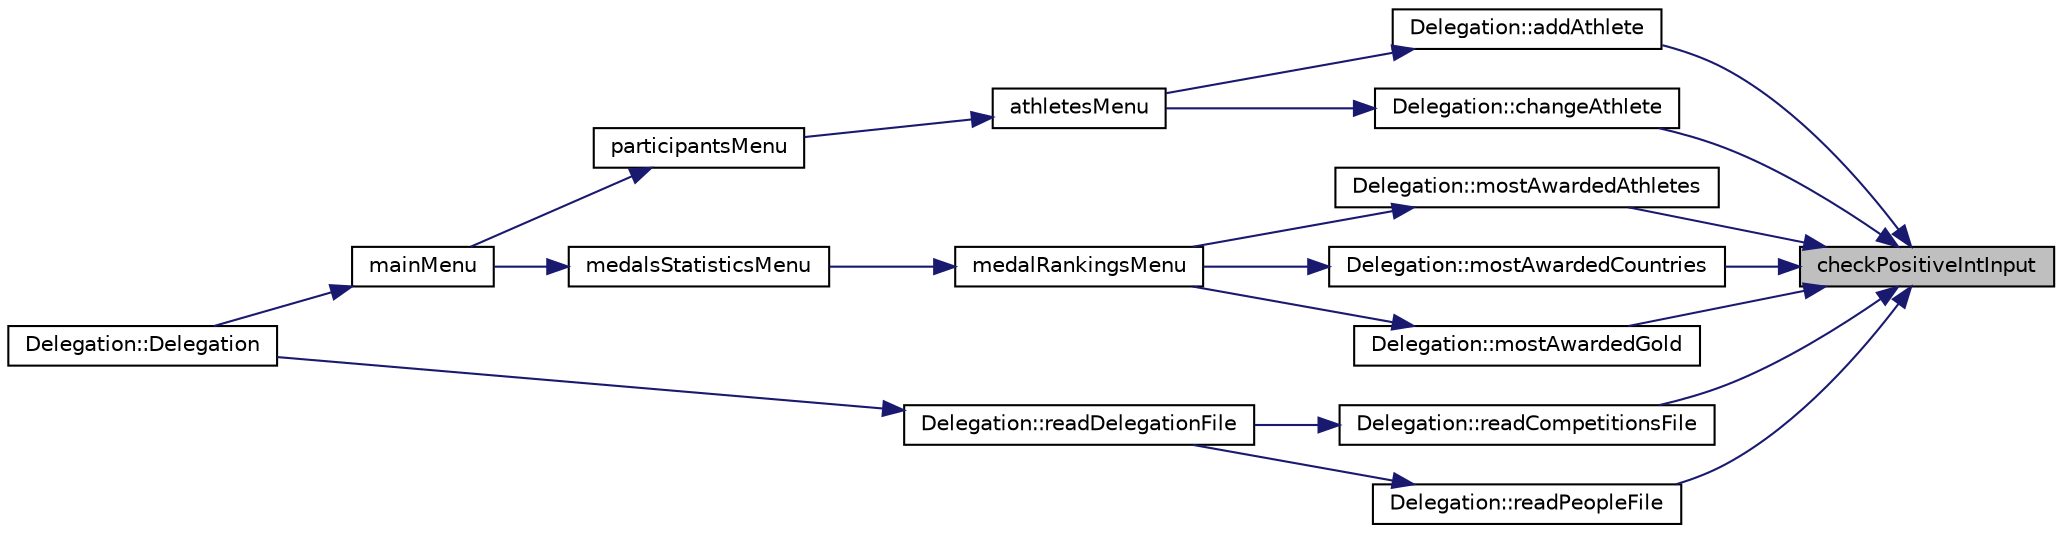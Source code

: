 digraph "checkPositiveIntInput"
{
 // LATEX_PDF_SIZE
  edge [fontname="Helvetica",fontsize="10",labelfontname="Helvetica",labelfontsize="10"];
  node [fontname="Helvetica",fontsize="10",shape=record];
  rankdir="RL";
  Node1 [label="checkPositiveIntInput",height=0.2,width=0.4,color="black", fillcolor="grey75", style="filled", fontcolor="black",tooltip=" "];
  Node1 -> Node2 [dir="back",color="midnightblue",fontsize="10",style="solid",fontname="Helvetica"];
  Node2 [label="Delegation::addAthlete",height=0.2,width=0.4,color="black", fillcolor="white", style="filled",URL="$class_delegation.html#ab866b2767a25be9969f14497d9c3789c",tooltip=" "];
  Node2 -> Node3 [dir="back",color="midnightblue",fontsize="10",style="solid",fontname="Helvetica"];
  Node3 [label="athletesMenu",height=0.2,width=0.4,color="black", fillcolor="white", style="filled",URL="$_menus_8h.html#a336b022a408e06794a347e891401c9ca",tooltip=" "];
  Node3 -> Node4 [dir="back",color="midnightblue",fontsize="10",style="solid",fontname="Helvetica"];
  Node4 [label="participantsMenu",height=0.2,width=0.4,color="black", fillcolor="white", style="filled",URL="$_menus_8h.html#afaaa214f73c61fe67f6f4842402ee332",tooltip=" "];
  Node4 -> Node5 [dir="back",color="midnightblue",fontsize="10",style="solid",fontname="Helvetica"];
  Node5 [label="mainMenu",height=0.2,width=0.4,color="black", fillcolor="white", style="filled",URL="$_menus_8h.html#adea89c8d29e4ae56d3ad951015c13f19",tooltip=" "];
  Node5 -> Node6 [dir="back",color="midnightblue",fontsize="10",style="solid",fontname="Helvetica"];
  Node6 [label="Delegation::Delegation",height=0.2,width=0.4,color="black", fillcolor="white", style="filled",URL="$class_delegation.html#a7974b21ea4c06b7fb1245507c2093b63",tooltip=" "];
  Node1 -> Node7 [dir="back",color="midnightblue",fontsize="10",style="solid",fontname="Helvetica"];
  Node7 [label="Delegation::changeAthlete",height=0.2,width=0.4,color="black", fillcolor="white", style="filled",URL="$class_delegation.html#adccac8a7ec52d8dbcb0e531243dbebf2",tooltip=" "];
  Node7 -> Node3 [dir="back",color="midnightblue",fontsize="10",style="solid",fontname="Helvetica"];
  Node1 -> Node8 [dir="back",color="midnightblue",fontsize="10",style="solid",fontname="Helvetica"];
  Node8 [label="Delegation::mostAwardedAthletes",height=0.2,width=0.4,color="black", fillcolor="white", style="filled",URL="$class_delegation.html#a57a72d9eb35fccde220026c87dea54be",tooltip=" "];
  Node8 -> Node9 [dir="back",color="midnightblue",fontsize="10",style="solid",fontname="Helvetica"];
  Node9 [label="medalRankingsMenu",height=0.2,width=0.4,color="black", fillcolor="white", style="filled",URL="$_menus_8h.html#a54382ea3cbbc54d81137b642b7fdcceb",tooltip=" "];
  Node9 -> Node10 [dir="back",color="midnightblue",fontsize="10",style="solid",fontname="Helvetica"];
  Node10 [label="medalsStatisticsMenu",height=0.2,width=0.4,color="black", fillcolor="white", style="filled",URL="$_menus_8h.html#a7f0cfc49bf7a84f2b77cb20ed2edf186",tooltip=" "];
  Node10 -> Node5 [dir="back",color="midnightblue",fontsize="10",style="solid",fontname="Helvetica"];
  Node1 -> Node11 [dir="back",color="midnightblue",fontsize="10",style="solid",fontname="Helvetica"];
  Node11 [label="Delegation::mostAwardedCountries",height=0.2,width=0.4,color="black", fillcolor="white", style="filled",URL="$class_delegation.html#a5d169cfa4ff0ef61a2b63a54139e5db8",tooltip=" "];
  Node11 -> Node9 [dir="back",color="midnightblue",fontsize="10",style="solid",fontname="Helvetica"];
  Node1 -> Node12 [dir="back",color="midnightblue",fontsize="10",style="solid",fontname="Helvetica"];
  Node12 [label="Delegation::mostAwardedGold",height=0.2,width=0.4,color="black", fillcolor="white", style="filled",URL="$class_delegation.html#a949e538964795aeb81be5c8bc8210282",tooltip=" "];
  Node12 -> Node9 [dir="back",color="midnightblue",fontsize="10",style="solid",fontname="Helvetica"];
  Node1 -> Node13 [dir="back",color="midnightblue",fontsize="10",style="solid",fontname="Helvetica"];
  Node13 [label="Delegation::readCompetitionsFile",height=0.2,width=0.4,color="black", fillcolor="white", style="filled",URL="$class_delegation.html#a4c8869ea855642bd48088bed2ae9090d",tooltip=" "];
  Node13 -> Node14 [dir="back",color="midnightblue",fontsize="10",style="solid",fontname="Helvetica"];
  Node14 [label="Delegation::readDelegationFile",height=0.2,width=0.4,color="black", fillcolor="white", style="filled",URL="$class_delegation.html#a3f9a8996eb7587c169f748ec0b3f4bbf",tooltip=" "];
  Node14 -> Node6 [dir="back",color="midnightblue",fontsize="10",style="solid",fontname="Helvetica"];
  Node1 -> Node15 [dir="back",color="midnightblue",fontsize="10",style="solid",fontname="Helvetica"];
  Node15 [label="Delegation::readPeopleFile",height=0.2,width=0.4,color="black", fillcolor="white", style="filled",URL="$class_delegation.html#a786b9c6aee877d5ae2daa8c4d5bbe7dc",tooltip=" "];
  Node15 -> Node14 [dir="back",color="midnightblue",fontsize="10",style="solid",fontname="Helvetica"];
}
